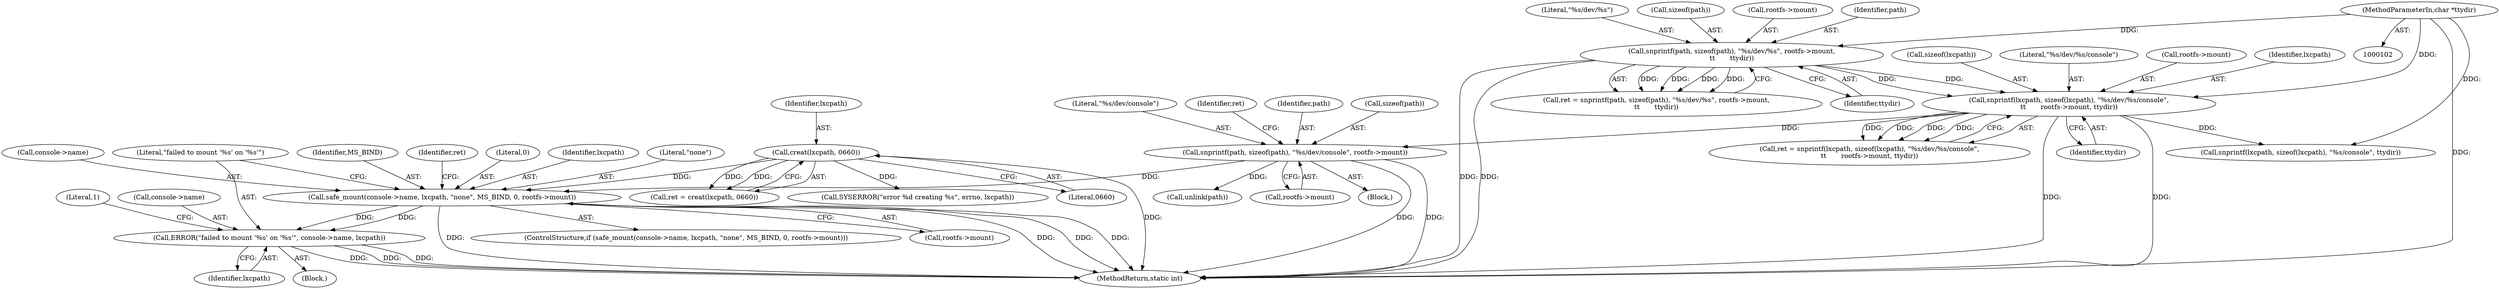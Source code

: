 digraph "0_lxc_592fd47a6245508b79fe6ac819fe6d3b2c1289be_11@pointer" {
"1000250" [label="(Call,ERROR(\"failed to mount '%s' on '%s'\", console->name, lxcpath))"];
"1000238" [label="(Call,safe_mount(console->name, lxcpath, \"none\", MS_BIND, 0, rootfs->mount))"];
"1000200" [label="(Call,creat(lxcpath, 0660))"];
"1000173" [label="(Call,snprintf(path, sizeof(path), \"%s/dev/console\", rootfs->mount))"];
"1000153" [label="(Call,snprintf(lxcpath, sizeof(lxcpath), \"%s/dev/%s/console\",\n\t\t       rootfs->mount, ttydir))"];
"1000112" [label="(Call,snprintf(path, sizeof(path), \"%s/dev/%s\", rootfs->mount,\n\t\t       ttydir))"];
"1000105" [label="(MethodParameterIn,char *ttydir)"];
"1000255" [label="(Identifier,lxcpath)"];
"1000258" [label="(Literal,1)"];
"1000173" [label="(Call,snprintf(path, sizeof(path), \"%s/dev/console\", rootfs->mount))"];
"1000161" [label="(Identifier,ttydir)"];
"1000116" [label="(Literal,\"%s/dev/%s\")"];
"1000177" [label="(Literal,\"%s/dev/console\")"];
"1000239" [label="(Call,console->name)"];
"1000114" [label="(Call,sizeof(path))"];
"1000200" [label="(Call,creat(lxcpath, 0660))"];
"1000252" [label="(Call,console->name)"];
"1000296" [label="(MethodReturn,static int)"];
"1000155" [label="(Call,sizeof(lxcpath))"];
"1000182" [label="(Identifier,ret)"];
"1000174" [label="(Identifier,path)"];
"1000198" [label="(Call,ret = creat(lxcpath, 0660))"];
"1000261" [label="(Call,snprintf(lxcpath, sizeof(lxcpath), \"%s/console\", ttydir))"];
"1000251" [label="(Literal,\"failed to mount '%s' on '%s'\")"];
"1000105" [label="(MethodParameterIn,char *ttydir)"];
"1000110" [label="(Call,ret = snprintf(path, sizeof(path), \"%s/dev/%s\", rootfs->mount,\n\t\t       ttydir))"];
"1000120" [label="(Identifier,ttydir)"];
"1000250" [label="(Call,ERROR(\"failed to mount '%s' on '%s'\", console->name, lxcpath))"];
"1000157" [label="(Literal,\"%s/dev/%s/console\")"];
"1000183" [label="(Call,unlink(path))"];
"1000178" [label="(Call,rootfs->mount)"];
"1000201" [label="(Identifier,lxcpath)"];
"1000117" [label="(Call,rootfs->mount)"];
"1000244" [label="(Identifier,MS_BIND)"];
"1000249" [label="(Block,)"];
"1000213" [label="(Call,SYSERROR(\"error %d creating %s\", errno, lxcpath))"];
"1000106" [label="(Block,)"];
"1000112" [label="(Call,snprintf(path, sizeof(path), \"%s/dev/%s\", rootfs->mount,\n\t\t       ttydir))"];
"1000260" [label="(Identifier,ret)"];
"1000245" [label="(Literal,0)"];
"1000242" [label="(Identifier,lxcpath)"];
"1000237" [label="(ControlStructure,if (safe_mount(console->name, lxcpath, \"none\", MS_BIND, 0, rootfs->mount)))"];
"1000175" [label="(Call,sizeof(path))"];
"1000158" [label="(Call,rootfs->mount)"];
"1000238" [label="(Call,safe_mount(console->name, lxcpath, \"none\", MS_BIND, 0, rootfs->mount))"];
"1000153" [label="(Call,snprintf(lxcpath, sizeof(lxcpath), \"%s/dev/%s/console\",\n\t\t       rootfs->mount, ttydir))"];
"1000113" [label="(Identifier,path)"];
"1000243" [label="(Literal,\"none\")"];
"1000154" [label="(Identifier,lxcpath)"];
"1000246" [label="(Call,rootfs->mount)"];
"1000202" [label="(Literal,0660)"];
"1000151" [label="(Call,ret = snprintf(lxcpath, sizeof(lxcpath), \"%s/dev/%s/console\",\n\t\t       rootfs->mount, ttydir))"];
"1000250" -> "1000249"  [label="AST: "];
"1000250" -> "1000255"  [label="CFG: "];
"1000251" -> "1000250"  [label="AST: "];
"1000252" -> "1000250"  [label="AST: "];
"1000255" -> "1000250"  [label="AST: "];
"1000258" -> "1000250"  [label="CFG: "];
"1000250" -> "1000296"  [label="DDG: "];
"1000250" -> "1000296"  [label="DDG: "];
"1000250" -> "1000296"  [label="DDG: "];
"1000238" -> "1000250"  [label="DDG: "];
"1000238" -> "1000250"  [label="DDG: "];
"1000238" -> "1000237"  [label="AST: "];
"1000238" -> "1000246"  [label="CFG: "];
"1000239" -> "1000238"  [label="AST: "];
"1000242" -> "1000238"  [label="AST: "];
"1000243" -> "1000238"  [label="AST: "];
"1000244" -> "1000238"  [label="AST: "];
"1000245" -> "1000238"  [label="AST: "];
"1000246" -> "1000238"  [label="AST: "];
"1000251" -> "1000238"  [label="CFG: "];
"1000260" -> "1000238"  [label="CFG: "];
"1000238" -> "1000296"  [label="DDG: "];
"1000238" -> "1000296"  [label="DDG: "];
"1000238" -> "1000296"  [label="DDG: "];
"1000238" -> "1000296"  [label="DDG: "];
"1000200" -> "1000238"  [label="DDG: "];
"1000173" -> "1000238"  [label="DDG: "];
"1000200" -> "1000198"  [label="AST: "];
"1000200" -> "1000202"  [label="CFG: "];
"1000201" -> "1000200"  [label="AST: "];
"1000202" -> "1000200"  [label="AST: "];
"1000198" -> "1000200"  [label="CFG: "];
"1000200" -> "1000296"  [label="DDG: "];
"1000200" -> "1000198"  [label="DDG: "];
"1000200" -> "1000198"  [label="DDG: "];
"1000200" -> "1000213"  [label="DDG: "];
"1000173" -> "1000106"  [label="AST: "];
"1000173" -> "1000178"  [label="CFG: "];
"1000174" -> "1000173"  [label="AST: "];
"1000175" -> "1000173"  [label="AST: "];
"1000177" -> "1000173"  [label="AST: "];
"1000178" -> "1000173"  [label="AST: "];
"1000182" -> "1000173"  [label="CFG: "];
"1000173" -> "1000296"  [label="DDG: "];
"1000173" -> "1000296"  [label="DDG: "];
"1000153" -> "1000173"  [label="DDG: "];
"1000173" -> "1000183"  [label="DDG: "];
"1000153" -> "1000151"  [label="AST: "];
"1000153" -> "1000161"  [label="CFG: "];
"1000154" -> "1000153"  [label="AST: "];
"1000155" -> "1000153"  [label="AST: "];
"1000157" -> "1000153"  [label="AST: "];
"1000158" -> "1000153"  [label="AST: "];
"1000161" -> "1000153"  [label="AST: "];
"1000151" -> "1000153"  [label="CFG: "];
"1000153" -> "1000296"  [label="DDG: "];
"1000153" -> "1000296"  [label="DDG: "];
"1000153" -> "1000151"  [label="DDG: "];
"1000153" -> "1000151"  [label="DDG: "];
"1000153" -> "1000151"  [label="DDG: "];
"1000153" -> "1000151"  [label="DDG: "];
"1000112" -> "1000153"  [label="DDG: "];
"1000112" -> "1000153"  [label="DDG: "];
"1000105" -> "1000153"  [label="DDG: "];
"1000153" -> "1000261"  [label="DDG: "];
"1000112" -> "1000110"  [label="AST: "];
"1000112" -> "1000120"  [label="CFG: "];
"1000113" -> "1000112"  [label="AST: "];
"1000114" -> "1000112"  [label="AST: "];
"1000116" -> "1000112"  [label="AST: "];
"1000117" -> "1000112"  [label="AST: "];
"1000120" -> "1000112"  [label="AST: "];
"1000110" -> "1000112"  [label="CFG: "];
"1000112" -> "1000296"  [label="DDG: "];
"1000112" -> "1000296"  [label="DDG: "];
"1000112" -> "1000110"  [label="DDG: "];
"1000112" -> "1000110"  [label="DDG: "];
"1000112" -> "1000110"  [label="DDG: "];
"1000112" -> "1000110"  [label="DDG: "];
"1000105" -> "1000112"  [label="DDG: "];
"1000105" -> "1000102"  [label="AST: "];
"1000105" -> "1000296"  [label="DDG: "];
"1000105" -> "1000261"  [label="DDG: "];
}
